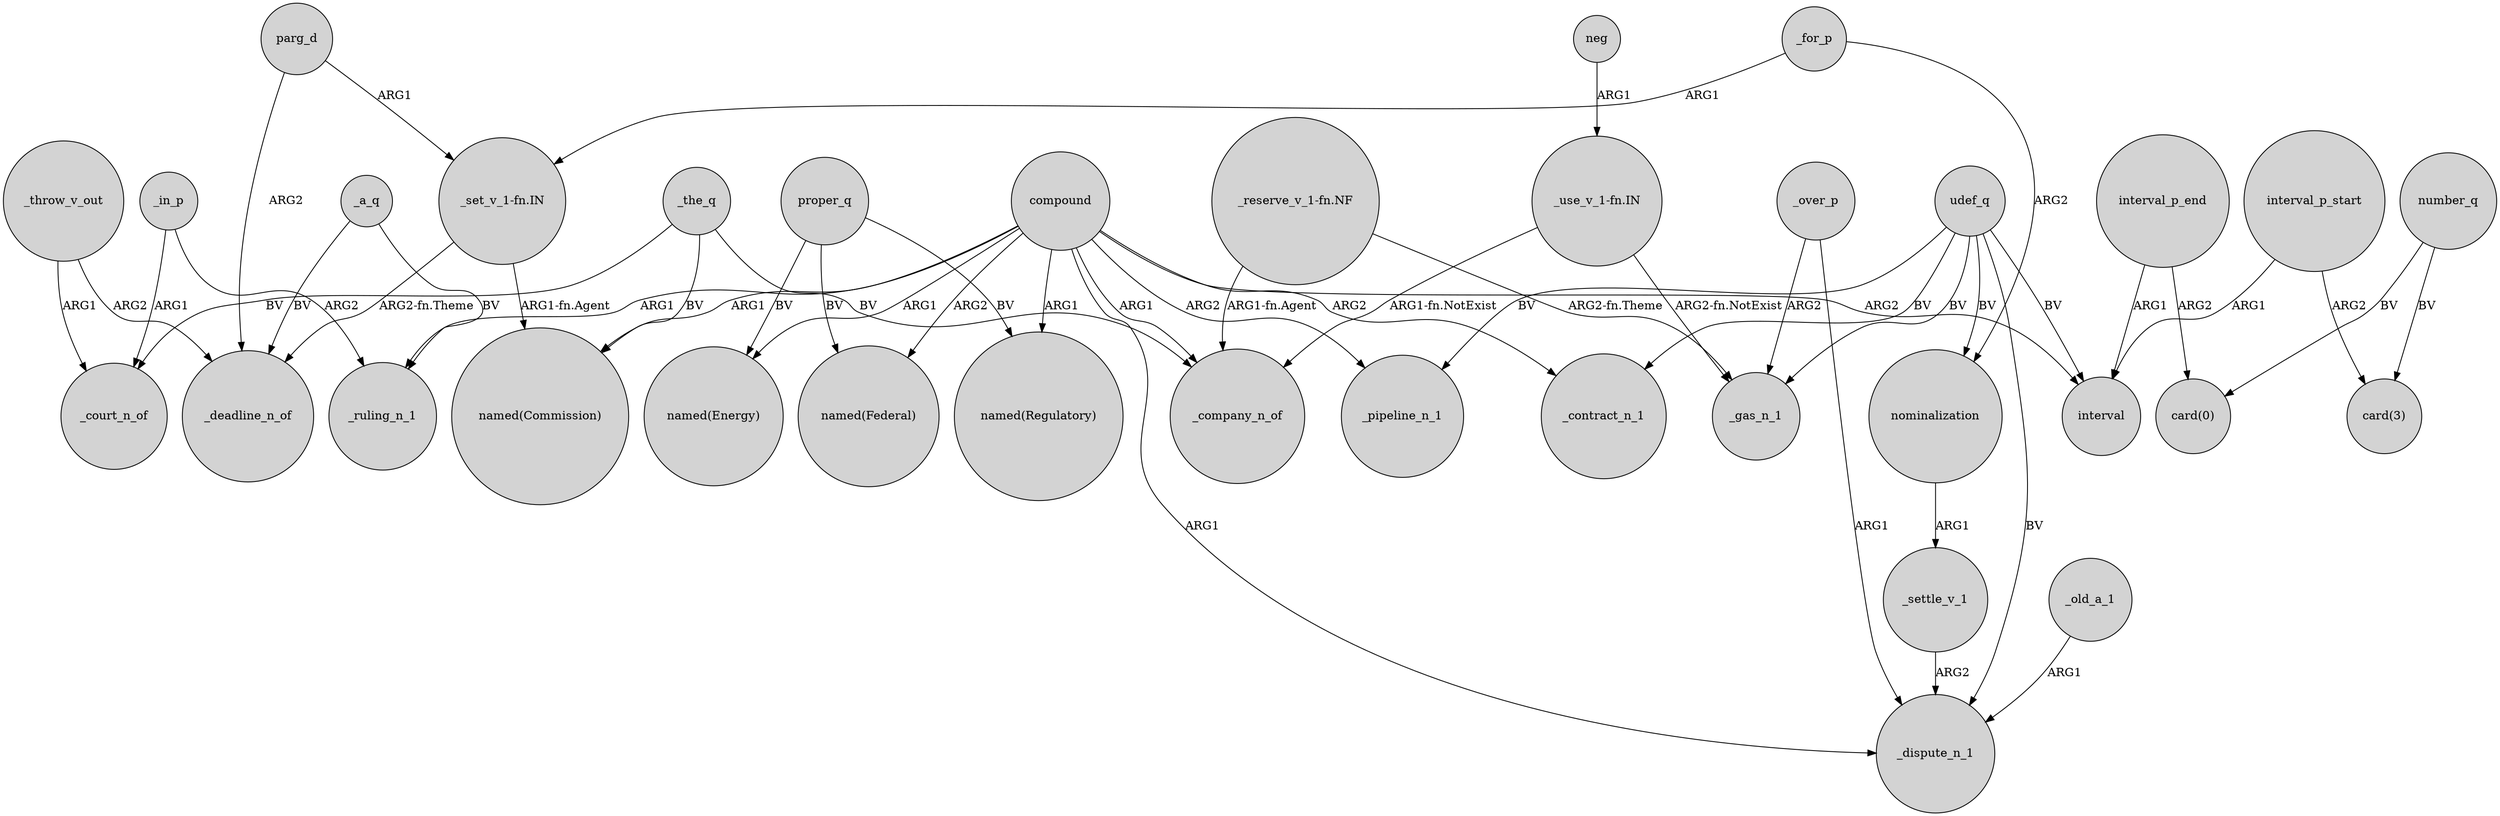digraph {
	node [shape=circle style=filled]
	"_set_v_1-fn.IN" -> "named(Commission)" [label="ARG1-fn.Agent"]
	parg_d -> _deadline_n_of [label=ARG2]
	_the_q -> "named(Commission)" [label=BV]
	compound -> "named(Commission)" [label=ARG1]
	udef_q -> _dispute_n_1 [label=BV]
	_over_p -> _dispute_n_1 [label=ARG1]
	_in_p -> _ruling_n_1 [label=ARG2]
	"_use_v_1-fn.IN" -> _gas_n_1 [label="ARG2-fn.NotExist"]
	_the_q -> _court_n_of [label=BV]
	_for_p -> nominalization [label=ARG2]
	interval_p_end -> "card(0)" [label=ARG2]
	_throw_v_out -> _court_n_of [label=ARG1]
	compound -> _pipeline_n_1 [label=ARG2]
	interval_p_start -> "card(3)" [label=ARG2]
	"_reserve_v_1-fn.NF" -> _gas_n_1 [label="ARG2-fn.Theme"]
	"_set_v_1-fn.IN" -> _deadline_n_of [label="ARG2-fn.Theme"]
	nominalization -> _settle_v_1 [label=ARG1]
	_old_a_1 -> _dispute_n_1 [label=ARG1]
	proper_q -> "named(Energy)" [label=BV]
	_the_q -> _company_n_of [label=BV]
	number_q -> "card(0)" [label=BV]
	compound -> _dispute_n_1 [label=ARG1]
	_a_q -> _deadline_n_of [label=BV]
	compound -> _contract_n_1 [label=ARG2]
	compound -> _company_n_of [label=ARG1]
	compound -> "named(Energy)" [label=ARG1]
	"_use_v_1-fn.IN" -> _company_n_of [label="ARG1-fn.NotExist"]
	_for_p -> "_set_v_1-fn.IN" [label=ARG1]
	interval_p_start -> interval [label=ARG1]
	compound -> _ruling_n_1 [label=ARG1]
	_throw_v_out -> _deadline_n_of [label=ARG2]
	compound -> interval [label=ARG2]
	udef_q -> _gas_n_1 [label=BV]
	"_reserve_v_1-fn.NF" -> _company_n_of [label="ARG1-fn.Agent"]
	udef_q -> nominalization [label=BV]
	proper_q -> "named(Federal)" [label=BV]
	udef_q -> _pipeline_n_1 [label=BV]
	_a_q -> _ruling_n_1 [label=BV]
	interval_p_end -> interval [label=ARG1]
	_in_p -> _court_n_of [label=ARG1]
	_settle_v_1 -> _dispute_n_1 [label=ARG2]
	proper_q -> "named(Regulatory)" [label=BV]
	number_q -> "card(3)" [label=BV]
	compound -> "named(Regulatory)" [label=ARG1]
	_over_p -> _gas_n_1 [label=ARG2]
	udef_q -> _contract_n_1 [label=BV]
	compound -> "named(Federal)" [label=ARG2]
	parg_d -> "_set_v_1-fn.IN" [label=ARG1]
	udef_q -> interval [label=BV]
	neg -> "_use_v_1-fn.IN" [label=ARG1]
}
